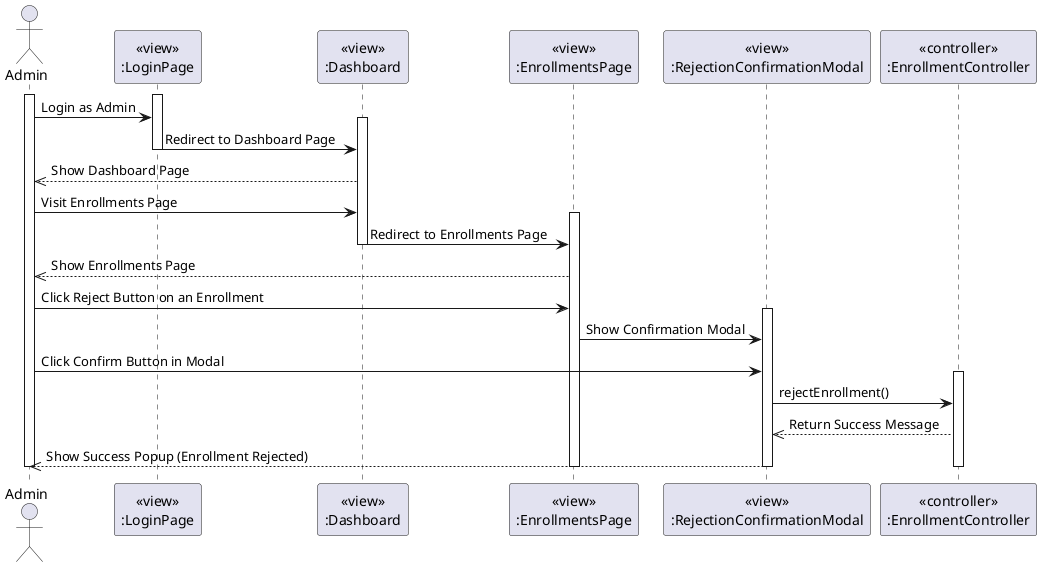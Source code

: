 @startuml Reject Enrollment
actor Admin
participant LoginPageView [
  <<view>>
  :LoginPage
]

participant DashboardView [
  <<view>>
  :Dashboard
]

participant EnrollmentsView [
  <<view>>
  :EnrollmentsPage
]

participant RejectionConfirmationModalView [
  <<view>>
  :RejectionConfirmationModal
]

participant EnrollmentController [
  <<controller>>
  :EnrollmentController
]

activate Admin
activate LoginPageView
Admin -> LoginPageView: Login as Admin
activate DashboardView
LoginPageView -> DashboardView: Redirect to Dashboard Page
deactivate LoginPageView

DashboardView -->> Admin: Show Dashboard Page

Admin -> DashboardView: Visit Enrollments Page
activate EnrollmentsView
DashboardView -> EnrollmentsView: Redirect to Enrollments Page
deactivate DashboardView

EnrollmentsView -->> Admin: Show Enrollments Page

Admin -> EnrollmentsView: Click Reject Button on an Enrollment

activate RejectionConfirmationModalView
EnrollmentsView -> RejectionConfirmationModalView: Show Confirmation Modal

Admin -> RejectionConfirmationModalView: Click Confirm Button in Modal

activate EnrollmentController
RejectionConfirmationModalView -> EnrollmentController: rejectEnrollment()
EnrollmentController -->> RejectionConfirmationModalView: Return Success Message
RejectionConfirmationModalView -->> Admin: Show Success Popup (Enrollment Rejected)
deactivate EnrollmentController

deactivate Admin
deactivate EnrollmentsView
deactivate RejectionConfirmationModalView
@enduml
